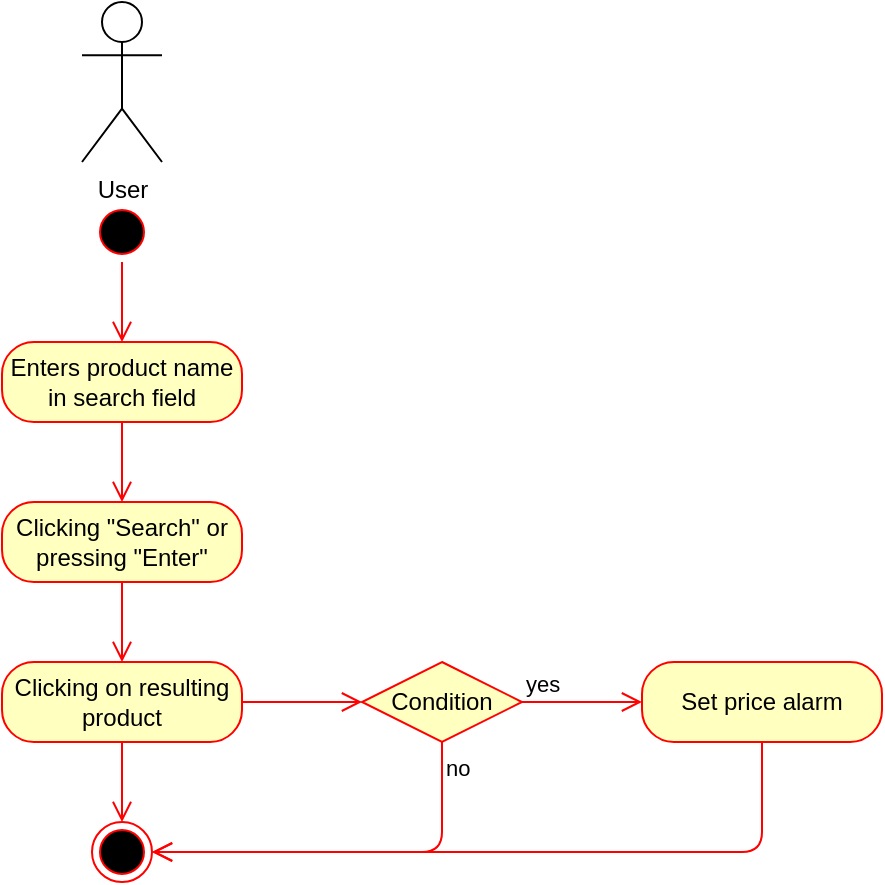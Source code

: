 <mxfile version="13.8.1" type="github"><diagram id="Kj0Iu56uqGIeLT6yBY2t" name="Page-1"><mxGraphModel dx="707" dy="455" grid="1" gridSize="10" guides="1" tooltips="1" connect="1" arrows="1" fold="1" page="1" pageScale="1" pageWidth="827" pageHeight="1169" math="0" shadow="0"><root><mxCell id="0"/><mxCell id="1" parent="0"/><mxCell id="t9Bwi1IrEdpbQbNlb-Hd-1" value="&lt;div&gt;User&lt;/div&gt;" style="shape=umlActor;verticalLabelPosition=bottom;verticalAlign=top;html=1;outlineConnect=0;" vertex="1" parent="1"><mxGeometry x="320" y="190" width="40" height="80" as="geometry"/></mxCell><mxCell id="t9Bwi1IrEdpbQbNlb-Hd-2" value="" style="ellipse;html=1;shape=startState;fillColor=#000000;strokeColor=#ff0000;" vertex="1" parent="1"><mxGeometry x="325" y="290" width="30" height="30" as="geometry"/></mxCell><mxCell id="t9Bwi1IrEdpbQbNlb-Hd-3" value="" style="edgeStyle=orthogonalEdgeStyle;html=1;verticalAlign=bottom;endArrow=open;endSize=8;strokeColor=#ff0000;" edge="1" source="t9Bwi1IrEdpbQbNlb-Hd-2" parent="1"><mxGeometry relative="1" as="geometry"><mxPoint x="340" y="360" as="targetPoint"/></mxGeometry></mxCell><mxCell id="t9Bwi1IrEdpbQbNlb-Hd-11" value="" style="ellipse;html=1;shape=endState;fillColor=#000000;strokeColor=#ff0000;" vertex="1" parent="1"><mxGeometry x="325" y="600" width="30" height="30" as="geometry"/></mxCell><mxCell id="t9Bwi1IrEdpbQbNlb-Hd-23" value="Enters product name in search field" style="rounded=1;whiteSpace=wrap;html=1;arcSize=40;fontColor=#000000;fillColor=#ffffc0;strokeColor=#ff0000;" vertex="1" parent="1"><mxGeometry x="280" y="360" width="120" height="40" as="geometry"/></mxCell><mxCell id="t9Bwi1IrEdpbQbNlb-Hd-24" value="" style="edgeStyle=orthogonalEdgeStyle;html=1;verticalAlign=bottom;endArrow=open;endSize=8;strokeColor=#ff0000;entryX=0.5;entryY=0;entryDx=0;entryDy=0;" edge="1" source="t9Bwi1IrEdpbQbNlb-Hd-23" parent="1"><mxGeometry relative="1" as="geometry"><mxPoint x="340" y="440" as="targetPoint"/></mxGeometry></mxCell><mxCell id="t9Bwi1IrEdpbQbNlb-Hd-28" value="&lt;div&gt;Clicking &quot;Search&quot; or pressing &quot;Enter&quot;&lt;/div&gt;" style="rounded=1;whiteSpace=wrap;html=1;arcSize=40;fontColor=#000000;fillColor=#ffffc0;strokeColor=#ff0000;" vertex="1" parent="1"><mxGeometry x="280" y="440" width="120" height="40" as="geometry"/></mxCell><mxCell id="t9Bwi1IrEdpbQbNlb-Hd-29" value="" style="edgeStyle=orthogonalEdgeStyle;html=1;verticalAlign=bottom;endArrow=open;endSize=8;strokeColor=#ff0000;entryX=0.5;entryY=0;entryDx=0;entryDy=0;" edge="1" source="t9Bwi1IrEdpbQbNlb-Hd-28" parent="1"><mxGeometry relative="1" as="geometry"><mxPoint x="340" y="520" as="targetPoint"/></mxGeometry></mxCell><mxCell id="t9Bwi1IrEdpbQbNlb-Hd-30" value="Clicking on resulting product" style="rounded=1;whiteSpace=wrap;html=1;arcSize=40;fontColor=#000000;fillColor=#ffffc0;strokeColor=#ff0000;" vertex="1" parent="1"><mxGeometry x="280" y="520" width="120" height="40" as="geometry"/></mxCell><mxCell id="t9Bwi1IrEdpbQbNlb-Hd-31" value="" style="edgeStyle=orthogonalEdgeStyle;html=1;verticalAlign=bottom;endArrow=open;endSize=8;strokeColor=#ff0000;entryX=0.5;entryY=0;entryDx=0;entryDy=0;" edge="1" source="t9Bwi1IrEdpbQbNlb-Hd-30" parent="1" target="t9Bwi1IrEdpbQbNlb-Hd-11"><mxGeometry relative="1" as="geometry"><mxPoint x="500" y="440" as="targetPoint"/></mxGeometry></mxCell><mxCell id="t9Bwi1IrEdpbQbNlb-Hd-33" value="Condition" style="rhombus;whiteSpace=wrap;html=1;fillColor=#ffffc0;strokeColor=#ff0000;" vertex="1" parent="1"><mxGeometry x="460" y="520" width="80" height="40" as="geometry"/></mxCell><mxCell id="t9Bwi1IrEdpbQbNlb-Hd-34" value="&lt;div&gt;yes&lt;/div&gt;" style="edgeStyle=orthogonalEdgeStyle;html=1;align=left;verticalAlign=bottom;endArrow=open;endSize=8;strokeColor=#ff0000;" edge="1" source="t9Bwi1IrEdpbQbNlb-Hd-33" parent="1"><mxGeometry x="-1" relative="1" as="geometry"><mxPoint x="600" y="540" as="targetPoint"/></mxGeometry></mxCell><mxCell id="t9Bwi1IrEdpbQbNlb-Hd-35" value="no" style="edgeStyle=orthogonalEdgeStyle;html=1;align=left;verticalAlign=top;endArrow=open;endSize=8;strokeColor=#ff0000;entryX=1;entryY=0.5;entryDx=0;entryDy=0;" edge="1" source="t9Bwi1IrEdpbQbNlb-Hd-33" parent="1" target="t9Bwi1IrEdpbQbNlb-Hd-11"><mxGeometry x="-1" relative="1" as="geometry"><mxPoint x="360" y="615" as="targetPoint"/><Array as="points"><mxPoint x="500" y="615"/></Array></mxGeometry></mxCell><mxCell id="t9Bwi1IrEdpbQbNlb-Hd-36" value="" style="edgeStyle=orthogonalEdgeStyle;html=1;verticalAlign=bottom;endArrow=open;endSize=8;strokeColor=#ff0000;entryX=0;entryY=0.5;entryDx=0;entryDy=0;entryPerimeter=0;exitX=1;exitY=0.5;exitDx=0;exitDy=0;" edge="1" parent="1" source="t9Bwi1IrEdpbQbNlb-Hd-30"><mxGeometry relative="1" as="geometry"><mxPoint x="460" y="540" as="targetPoint"/><mxPoint x="340" y="560" as="sourcePoint"/><Array as="points"><mxPoint x="420" y="540"/><mxPoint x="420" y="540"/></Array></mxGeometry></mxCell><mxCell id="t9Bwi1IrEdpbQbNlb-Hd-37" value="Set price alarm" style="rounded=1;whiteSpace=wrap;html=1;arcSize=40;fontColor=#000000;fillColor=#ffffc0;strokeColor=#ff0000;" vertex="1" parent="1"><mxGeometry x="600" y="520" width="120" height="40" as="geometry"/></mxCell><mxCell id="t9Bwi1IrEdpbQbNlb-Hd-38" value="" style="edgeStyle=orthogonalEdgeStyle;html=1;verticalAlign=bottom;endArrow=open;endSize=8;strokeColor=#ff0000;entryX=1;entryY=0.5;entryDx=0;entryDy=0;" edge="1" source="t9Bwi1IrEdpbQbNlb-Hd-37" parent="1" target="t9Bwi1IrEdpbQbNlb-Hd-11"><mxGeometry relative="1" as="geometry"><mxPoint x="360" y="615" as="targetPoint"/><Array as="points"><mxPoint x="660" y="615"/></Array></mxGeometry></mxCell></root></mxGraphModel></diagram></mxfile>